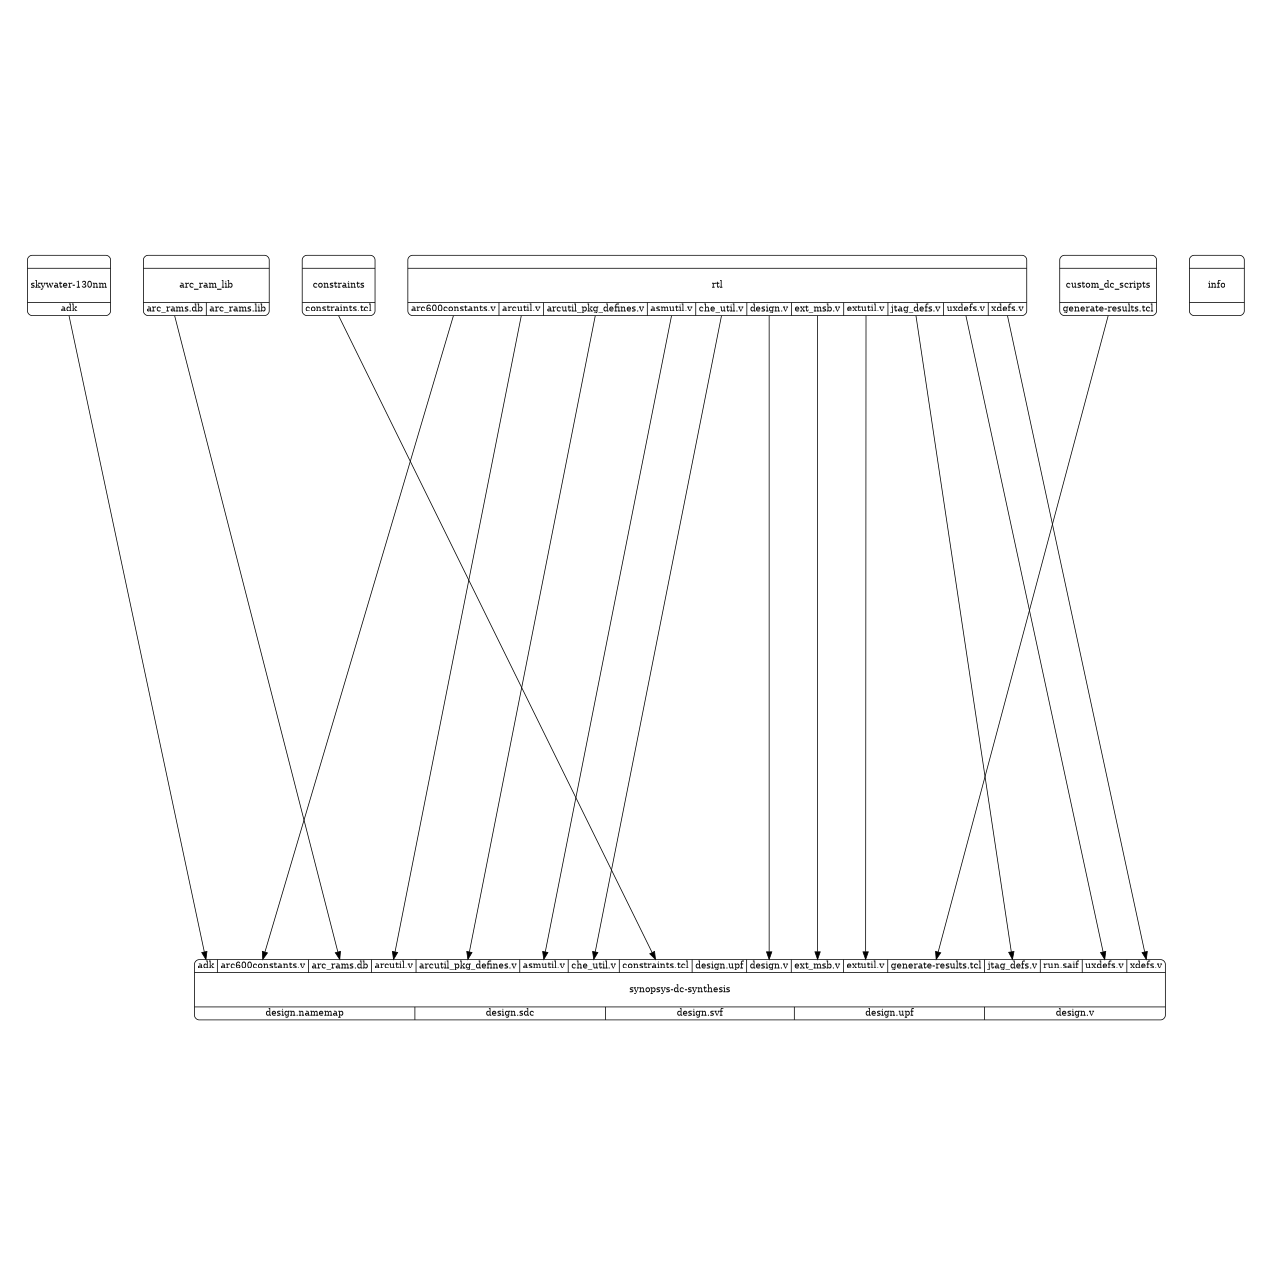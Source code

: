 digraph {
label="";
labelloc="t";
fontsize=60;
size="8.5;11";
ratio="fill";
margin=0;
pad=1;
rankdir="TB";
concentrate=true;
splines=polyline;
center=true;
nodesep=1.2;
ranksep=0.8;
arc_ram_lib [ fontsize=24, width=2, penwidth=2, shape=Mrecord, label="{ {  } | \narc_ram_lib\n\n | { <o_arc_rams_db> arc_rams.db | <o_arc_rams_lib> arc_rams.lib } }", color=black ];
constraints [ fontsize=24, width=2, penwidth=2, shape=Mrecord, label="{ {  } | \nconstraints\n\n | { <o_constraints_tcl> constraints.tcl } }", color=black ];
custom_dc_scripts [ fontsize=24, width=2, penwidth=2, shape=Mrecord, label="{ {  } | \ncustom_dc_scripts\n\n | { <o_generate_results_tcl> generate-results.tcl } }", color=black ];
info [ fontsize=24, width=2, penwidth=2, shape=Mrecord, label="{ {  } | \ninfo\n\n | {  } }", color=black ];
rtl [ fontsize=24, width=2, penwidth=2, shape=Mrecord, label="{ {  } | \nrtl\n\n | { <o_arc600constants_v> arc600constants.v | <o_arcutil_v> arcutil.v | <o_arcutil_pkg_defines_v> arcutil_pkg_defines.v | <o_asmutil_v> asmutil.v | <o_che_util_v> che_util.v | <o_design_v> design.v | <o_ext_msb_v> ext_msb.v | <o_extutil_v> extutil.v | <o_jtag_defs_v> jtag_defs.v | <o_uxdefs_v> uxdefs.v | <o_xdefs_v> xdefs.v } }", color=black ];
skywater_130nm [ fontsize=24, width=2, penwidth=2, shape=Mrecord, label="{ {  } | \nskywater-130nm\n\n | { <o_adk> adk } }", color=black ];
synopsys_dc_synthesis [ fontsize=24, width=2, penwidth=2, shape=Mrecord, label="{ { <i_adk> adk | <i_arc600constants_v> arc600constants.v | <i_arc_rams_db> arc_rams.db | <i_arcutil_v> arcutil.v | <i_arcutil_pkg_defines_v> arcutil_pkg_defines.v | <i_asmutil_v> asmutil.v | <i_che_util_v> che_util.v | <i_constraints_tcl> constraints.tcl | <i_design_upf> design.upf | <i_design_v> design.v | <i_ext_msb_v> ext_msb.v | <i_extutil_v> extutil.v | <i_generate_results_tcl> generate-results.tcl | <i_jtag_defs_v> jtag_defs.v | <i_run_saif> run.saif | <i_uxdefs_v> uxdefs.v | <i_xdefs_v> xdefs.v } | \nsynopsys-dc-synthesis\n\n | { <o_design_namemap> design.namemap | <o_design_sdc> design.sdc | <o_design_svf> design.svf | <o_design_upf> design.upf | <o_design_v> design.v } }", color=black ];
skywater_130nm:o_adk:s -> synopsys_dc_synthesis:i_adk:n [ arrowsize=2, penwidth=2 ];
rtl:o_arc600constants_v:s -> synopsys_dc_synthesis:i_arc600constants_v:n [ arrowsize=2, penwidth=2 ];
arc_ram_lib:o_arc_rams_db:s -> synopsys_dc_synthesis:i_arc_rams_db:n [ arrowsize=2, penwidth=2 ];
rtl:o_arcutil_v:s -> synopsys_dc_synthesis:i_arcutil_v:n [ arrowsize=2, penwidth=2 ];
rtl:o_arcutil_pkg_defines_v:s -> synopsys_dc_synthesis:i_arcutil_pkg_defines_v:n [ arrowsize=2, penwidth=2 ];
rtl:o_asmutil_v:s -> synopsys_dc_synthesis:i_asmutil_v:n [ arrowsize=2, penwidth=2 ];
rtl:o_che_util_v:s -> synopsys_dc_synthesis:i_che_util_v:n [ arrowsize=2, penwidth=2 ];
constraints:o_constraints_tcl:s -> synopsys_dc_synthesis:i_constraints_tcl:n [ arrowsize=2, penwidth=2 ];
rtl:o_design_v:s -> synopsys_dc_synthesis:i_design_v:n [ arrowsize=2, penwidth=2 ];
rtl:o_ext_msb_v:s -> synopsys_dc_synthesis:i_ext_msb_v:n [ arrowsize=2, penwidth=2 ];
rtl:o_extutil_v:s -> synopsys_dc_synthesis:i_extutil_v:n [ arrowsize=2, penwidth=2 ];
custom_dc_scripts:o_generate_results_tcl:s -> synopsys_dc_synthesis:i_generate_results_tcl:n [ arrowsize=2, penwidth=2 ];
rtl:o_jtag_defs_v:s -> synopsys_dc_synthesis:i_jtag_defs_v:n [ arrowsize=2, penwidth=2 ];
rtl:o_uxdefs_v:s -> synopsys_dc_synthesis:i_uxdefs_v:n [ arrowsize=2, penwidth=2 ];
rtl:o_xdefs_v:s -> synopsys_dc_synthesis:i_xdefs_v:n [ arrowsize=2, penwidth=2 ];
}